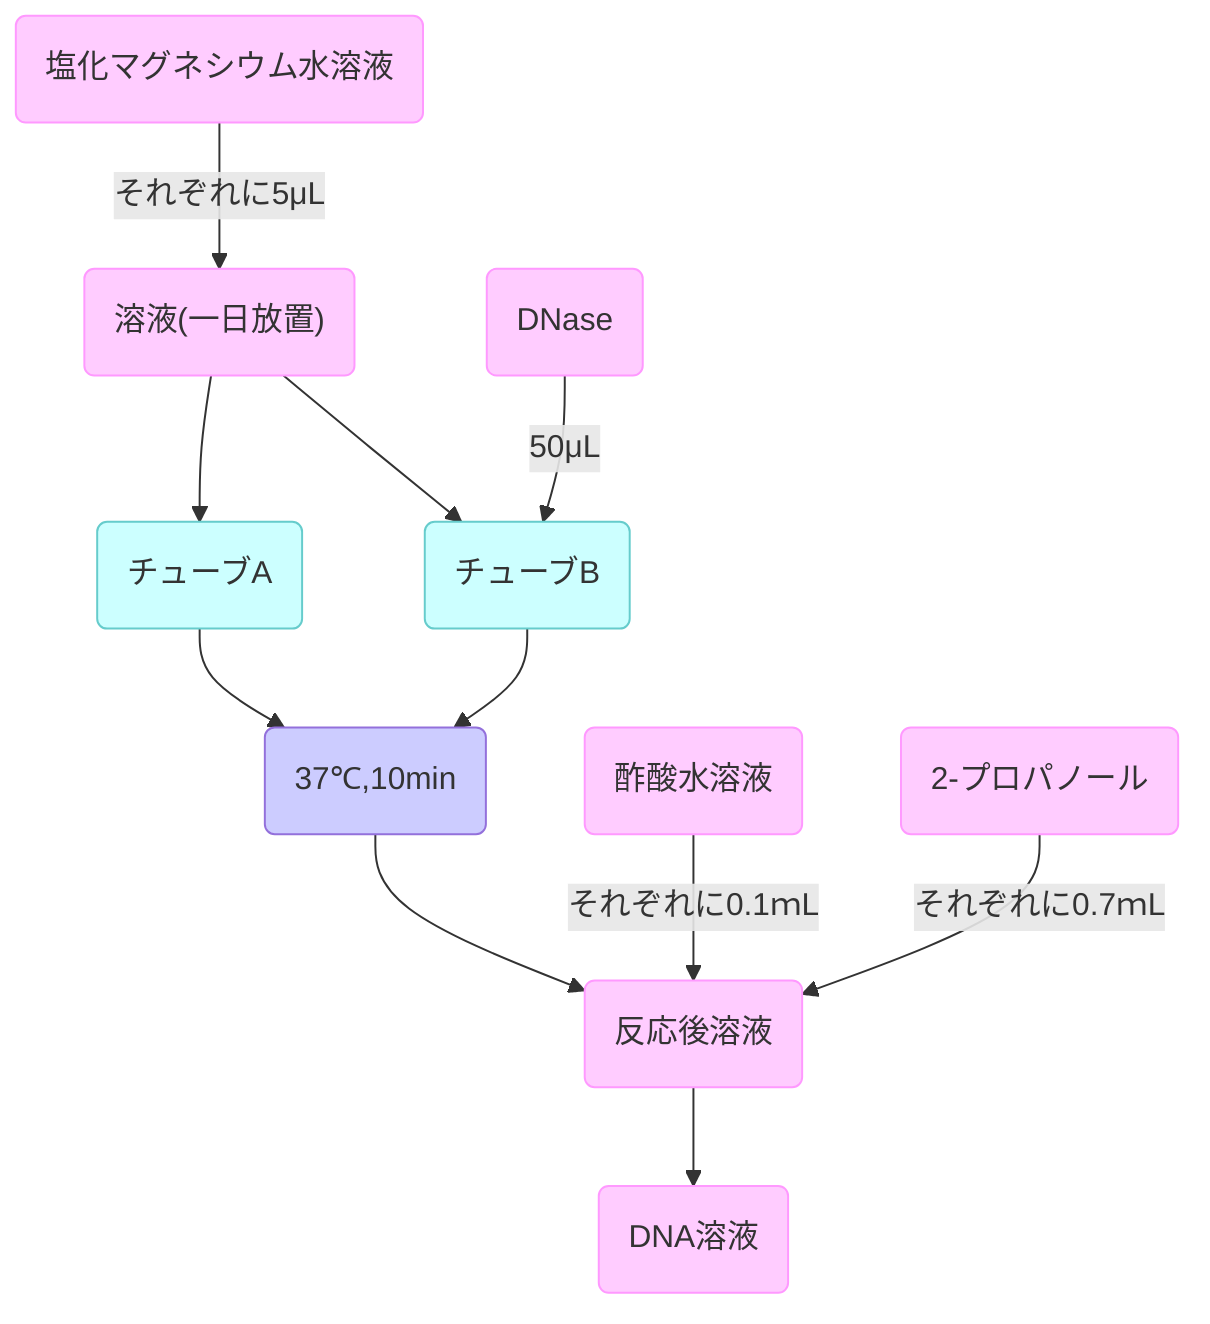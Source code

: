 graph TD
    1("溶液(一日放置)")
    2(塩化マグネシウム水溶液)
    3(DNase)
　　4("37℃,10min")
    5(酢酸水溶液)
    6("2-プロパノール")
    7(チューブA)
    8(チューブB)
    9(反応後溶液)
    10(DNA溶液)
    classDef subs fill:#fcf,stroke:#f9f; 
    classDef container fill:#cff,stroke:#6cc;
    classDef operation fill:#ccf;

    class 1,2,3,5,6,9,10 subs;
    class 7,8 container;
    class 4 operation;

    2-->|それぞれに5μL|1
    1-->7
    1-->8
    3-->|50μL|8
    7-->4
    8-->4
    4-->9
    5-->|それぞれに0.1ｍL|9
    6-->|それぞれに0.7ｍL|9-->10